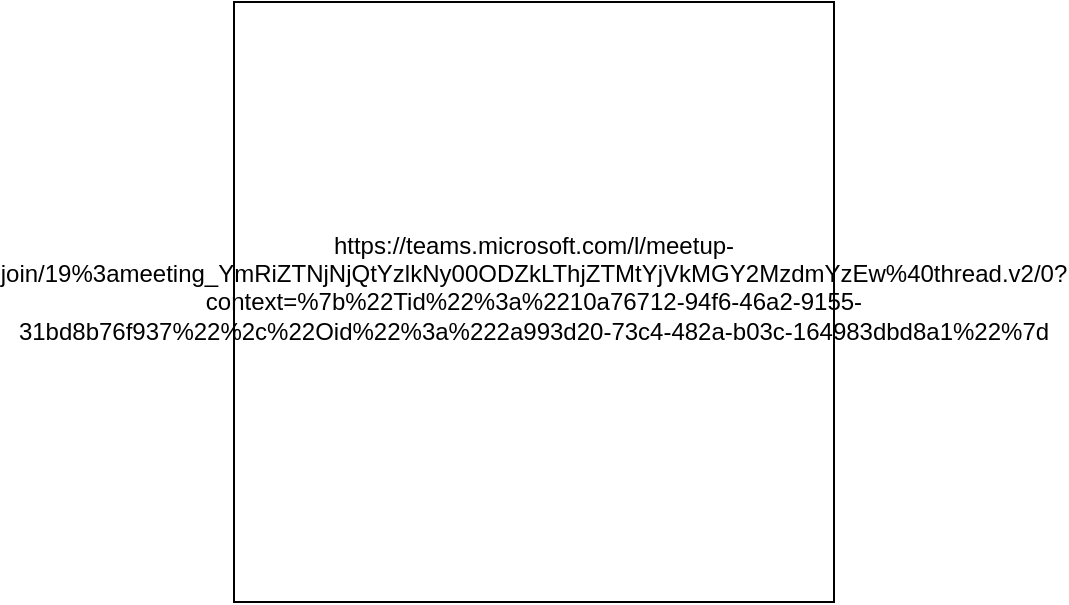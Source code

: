<mxfile version="27.2.0">
  <diagram name="Página-1" id="LPzA1EdKOrGCX12UJips">
    <mxGraphModel dx="872" dy="421" grid="1" gridSize="10" guides="1" tooltips="1" connect="1" arrows="1" fold="1" page="1" pageScale="1" pageWidth="827" pageHeight="1169" math="0" shadow="0">
      <root>
        <mxCell id="0" />
        <mxCell id="1" parent="0" />
        <mxCell id="sPbjKGvhv6Vsv670f3T3-1" value="&lt;div&gt;https://teams.microsoft.com/l/meetup-join/19%3ameeting_YmRiZTNjNjQtYzlkNy00ODZkLThjZTMtYjVkMGY2MzdmYzEw%40thread.v2/0?context=%7b%22Tid%22%3a%2210a76712-94f6-46a2-9155-31bd8b76f937%22%2c%22Oid%22%3a%222a993d20-73c4-482a-b03c-164983dbd8a1%22%7d&lt;/div&gt;&lt;div&gt;&lt;br&gt;&lt;/div&gt;" style="whiteSpace=wrap;html=1;aspect=fixed;" parent="1" vertex="1">
          <mxGeometry x="230" y="330" width="300" height="300" as="geometry" />
        </mxCell>
      </root>
    </mxGraphModel>
  </diagram>
</mxfile>
